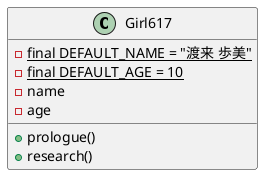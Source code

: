 @startuml
class Girl617 {
    -{static} final DEFAULT_NAME = "渡来 歩美"
    -{static} final DEFAULT_AGE = 10
    -name
    -age
    +prologue()
    +research()
}
@enduml
